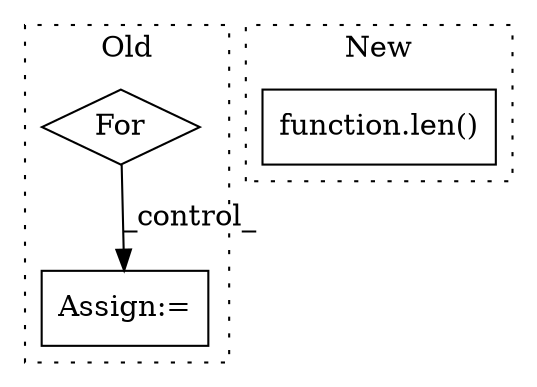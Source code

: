 digraph G {
subgraph cluster0 {
1 [label="For" a="107" s="2140,2185" l="4,14" shape="diamond"];
3 [label="Assign:=" a="68" s="2212" l="4" shape="box"];
label = "Old";
style="dotted";
}
subgraph cluster1 {
2 [label="function.len()" a="75" s="1444,1456" l="4,1" shape="box"];
label = "New";
style="dotted";
}
1 -> 3 [label="_control_"];
}